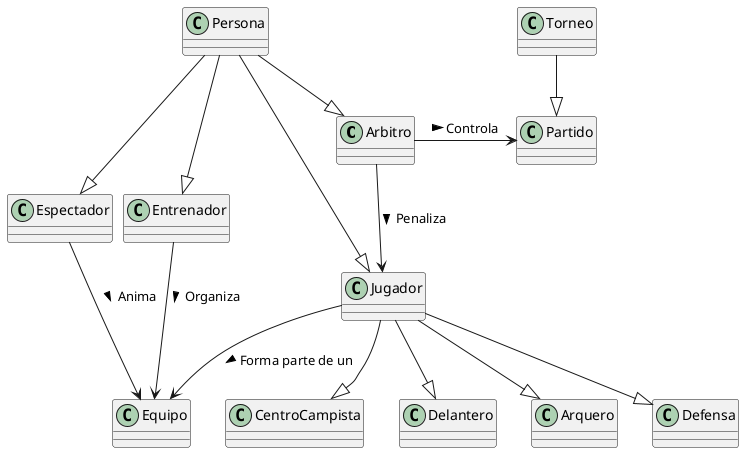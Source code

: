 @startuml futbol

Arbitro -right-> Partido : Controla >
Arbitro --> Jugador: Penaliza >

Jugador --> Equipo : Forma parte de un >

Espectador --> Equipo: Anima >

Entrenador -down> Equipo : Organiza >

Jugador --|> Arquero
Jugador --|> Defensa
Jugador --|> CentroCampista
Jugador --|> Delantero 

Persona --|> Arbitro
Persona --|> Jugador
Persona --|> Espectador
Persona --|> Entrenador

Torneo -down-|> Partido

@enduml
